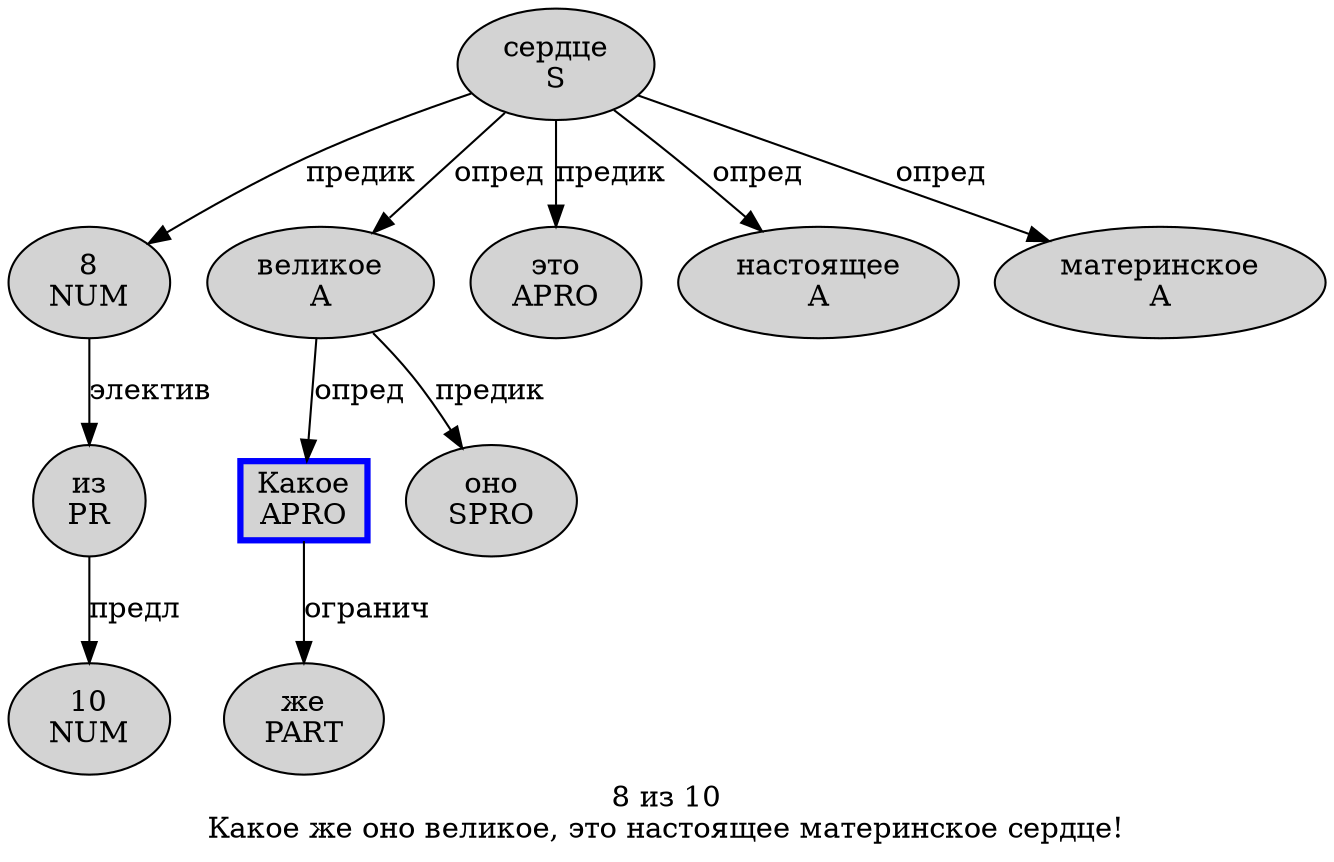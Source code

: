 digraph SENTENCE_1633 {
	graph [label="8 из 10
Какое же оно великое, это настоящее материнское сердце!"]
	node [style=filled]
		0 [label="8
NUM" color="" fillcolor=lightgray penwidth=1 shape=ellipse]
		1 [label="из
PR" color="" fillcolor=lightgray penwidth=1 shape=ellipse]
		2 [label="10
NUM" color="" fillcolor=lightgray penwidth=1 shape=ellipse]
		3 [label="Какое
APRO" color=blue fillcolor=lightgray penwidth=3 shape=box]
		4 [label="же
PART" color="" fillcolor=lightgray penwidth=1 shape=ellipse]
		5 [label="оно
SPRO" color="" fillcolor=lightgray penwidth=1 shape=ellipse]
		6 [label="великое
A" color="" fillcolor=lightgray penwidth=1 shape=ellipse]
		8 [label="это
APRO" color="" fillcolor=lightgray penwidth=1 shape=ellipse]
		9 [label="настоящее
A" color="" fillcolor=lightgray penwidth=1 shape=ellipse]
		10 [label="материнское
A" color="" fillcolor=lightgray penwidth=1 shape=ellipse]
		11 [label="сердце
S" color="" fillcolor=lightgray penwidth=1 shape=ellipse]
			0 -> 1 [label="электив"]
			6 -> 3 [label="опред"]
			6 -> 5 [label="предик"]
			11 -> 0 [label="предик"]
			11 -> 6 [label="опред"]
			11 -> 8 [label="предик"]
			11 -> 9 [label="опред"]
			11 -> 10 [label="опред"]
			1 -> 2 [label="предл"]
			3 -> 4 [label="огранич"]
}